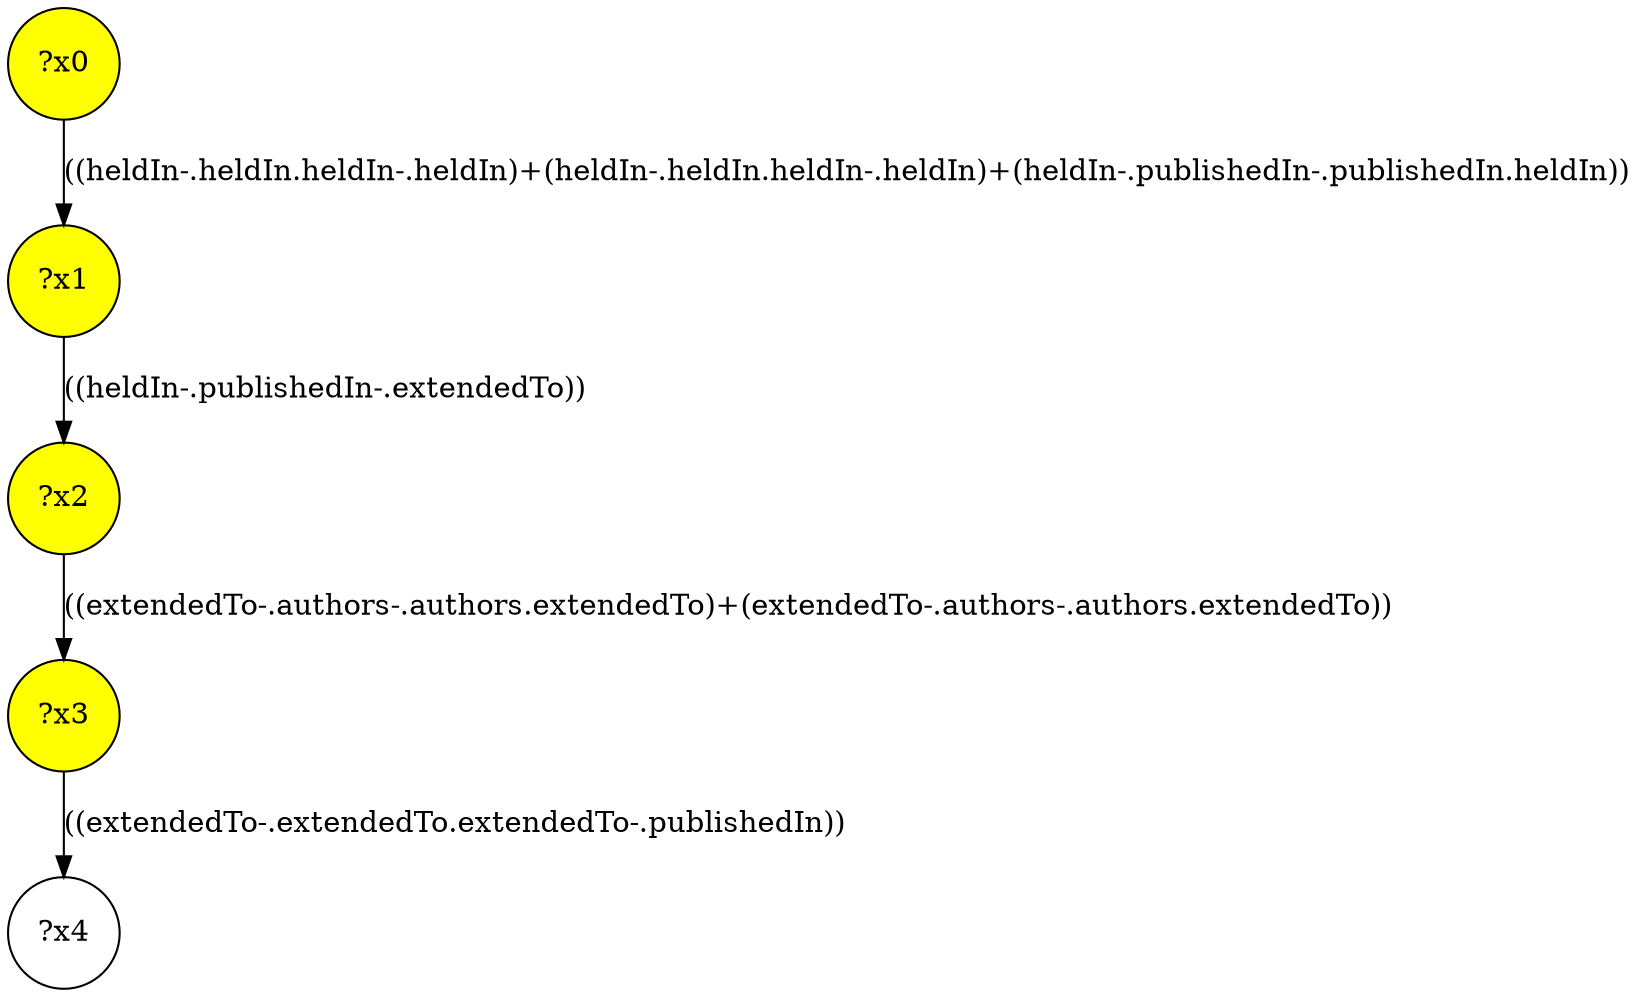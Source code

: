 digraph g {
	x3 [fillcolor="yellow", style="filled," shape=circle, label="?x3"];
	x2 [fillcolor="yellow", style="filled," shape=circle, label="?x2"];
	x1 [fillcolor="yellow", style="filled," shape=circle, label="?x1"];
	x0 [fillcolor="yellow", style="filled," shape=circle, label="?x0"];
	x0 -> x1 [label="((heldIn-.heldIn.heldIn-.heldIn)+(heldIn-.heldIn.heldIn-.heldIn)+(heldIn-.publishedIn-.publishedIn.heldIn))"];
	x1 -> x2 [label="((heldIn-.publishedIn-.extendedTo))"];
	x2 -> x3 [label="((extendedTo-.authors-.authors.extendedTo)+(extendedTo-.authors-.authors.extendedTo))"];
	x4 [shape=circle, label="?x4"];
	x3 -> x4 [label="((extendedTo-.extendedTo.extendedTo-.publishedIn))"];
}
